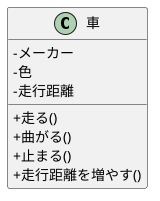 @startuml
skinparam classAttributeIconSize 0
class 車 {
 -メーカー
 -色
 -走行距離
 +走る()
 +曲がる()
 +止まる()
 +走行距離を増やす()
}

@enduml
